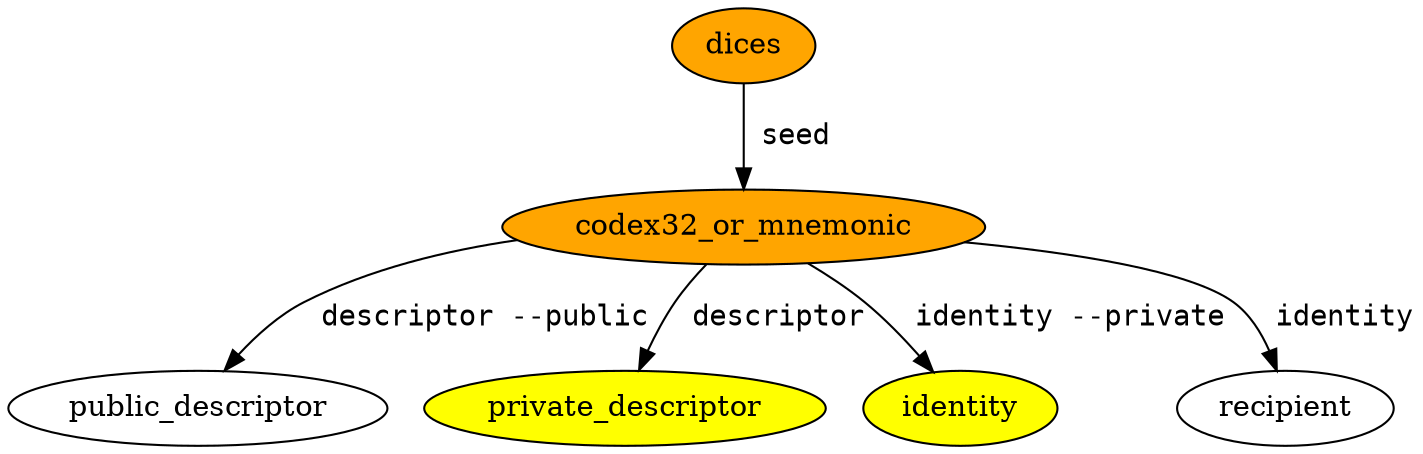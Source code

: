digraph G {
    
    dices -> codex32_or_mnemonic [label=" seed" fontname="Courier"]
    
    codex32_or_mnemonic -> public_descriptor [label=" descriptor --public" fontname="Courier"]
    codex32_or_mnemonic -> private_descriptor [label=" descriptor" fontname="Courier"]
    codex32_or_mnemonic -> identity [label=" identity --private" fontname="Courier"]
    codex32_or_mnemonic -> recipient [label=" identity" fontname="Courier"]
    
    dices [style=filled, fillcolor="orange"] ;
    codex32_or_mnemonic [style=filled, fillcolor="orange"] ;
    private_descriptor [style=filled, fillcolor="yellow"] ;
    identity [style=filled, fillcolor="yellow"] ;

}
